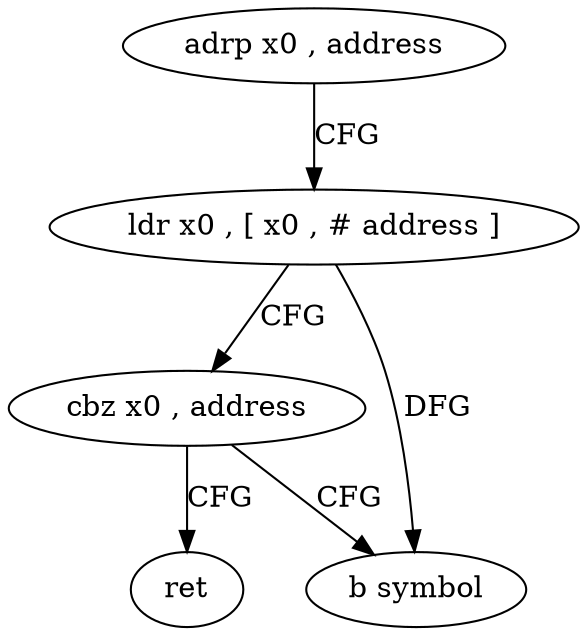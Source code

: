 digraph "func" {
"4199448" [label = "adrp x0 , address" ]
"4199452" [label = "ldr x0 , [ x0 , # address ]" ]
"4199456" [label = "cbz x0 , address" ]
"4199464" [label = "ret" ]
"4199460" [label = "b symbol" ]
"4199448" -> "4199452" [ label = "CFG" ]
"4199452" -> "4199456" [ label = "CFG" ]
"4199452" -> "4199460" [ label = "DFG" ]
"4199456" -> "4199464" [ label = "CFG" ]
"4199456" -> "4199460" [ label = "CFG" ]
}
